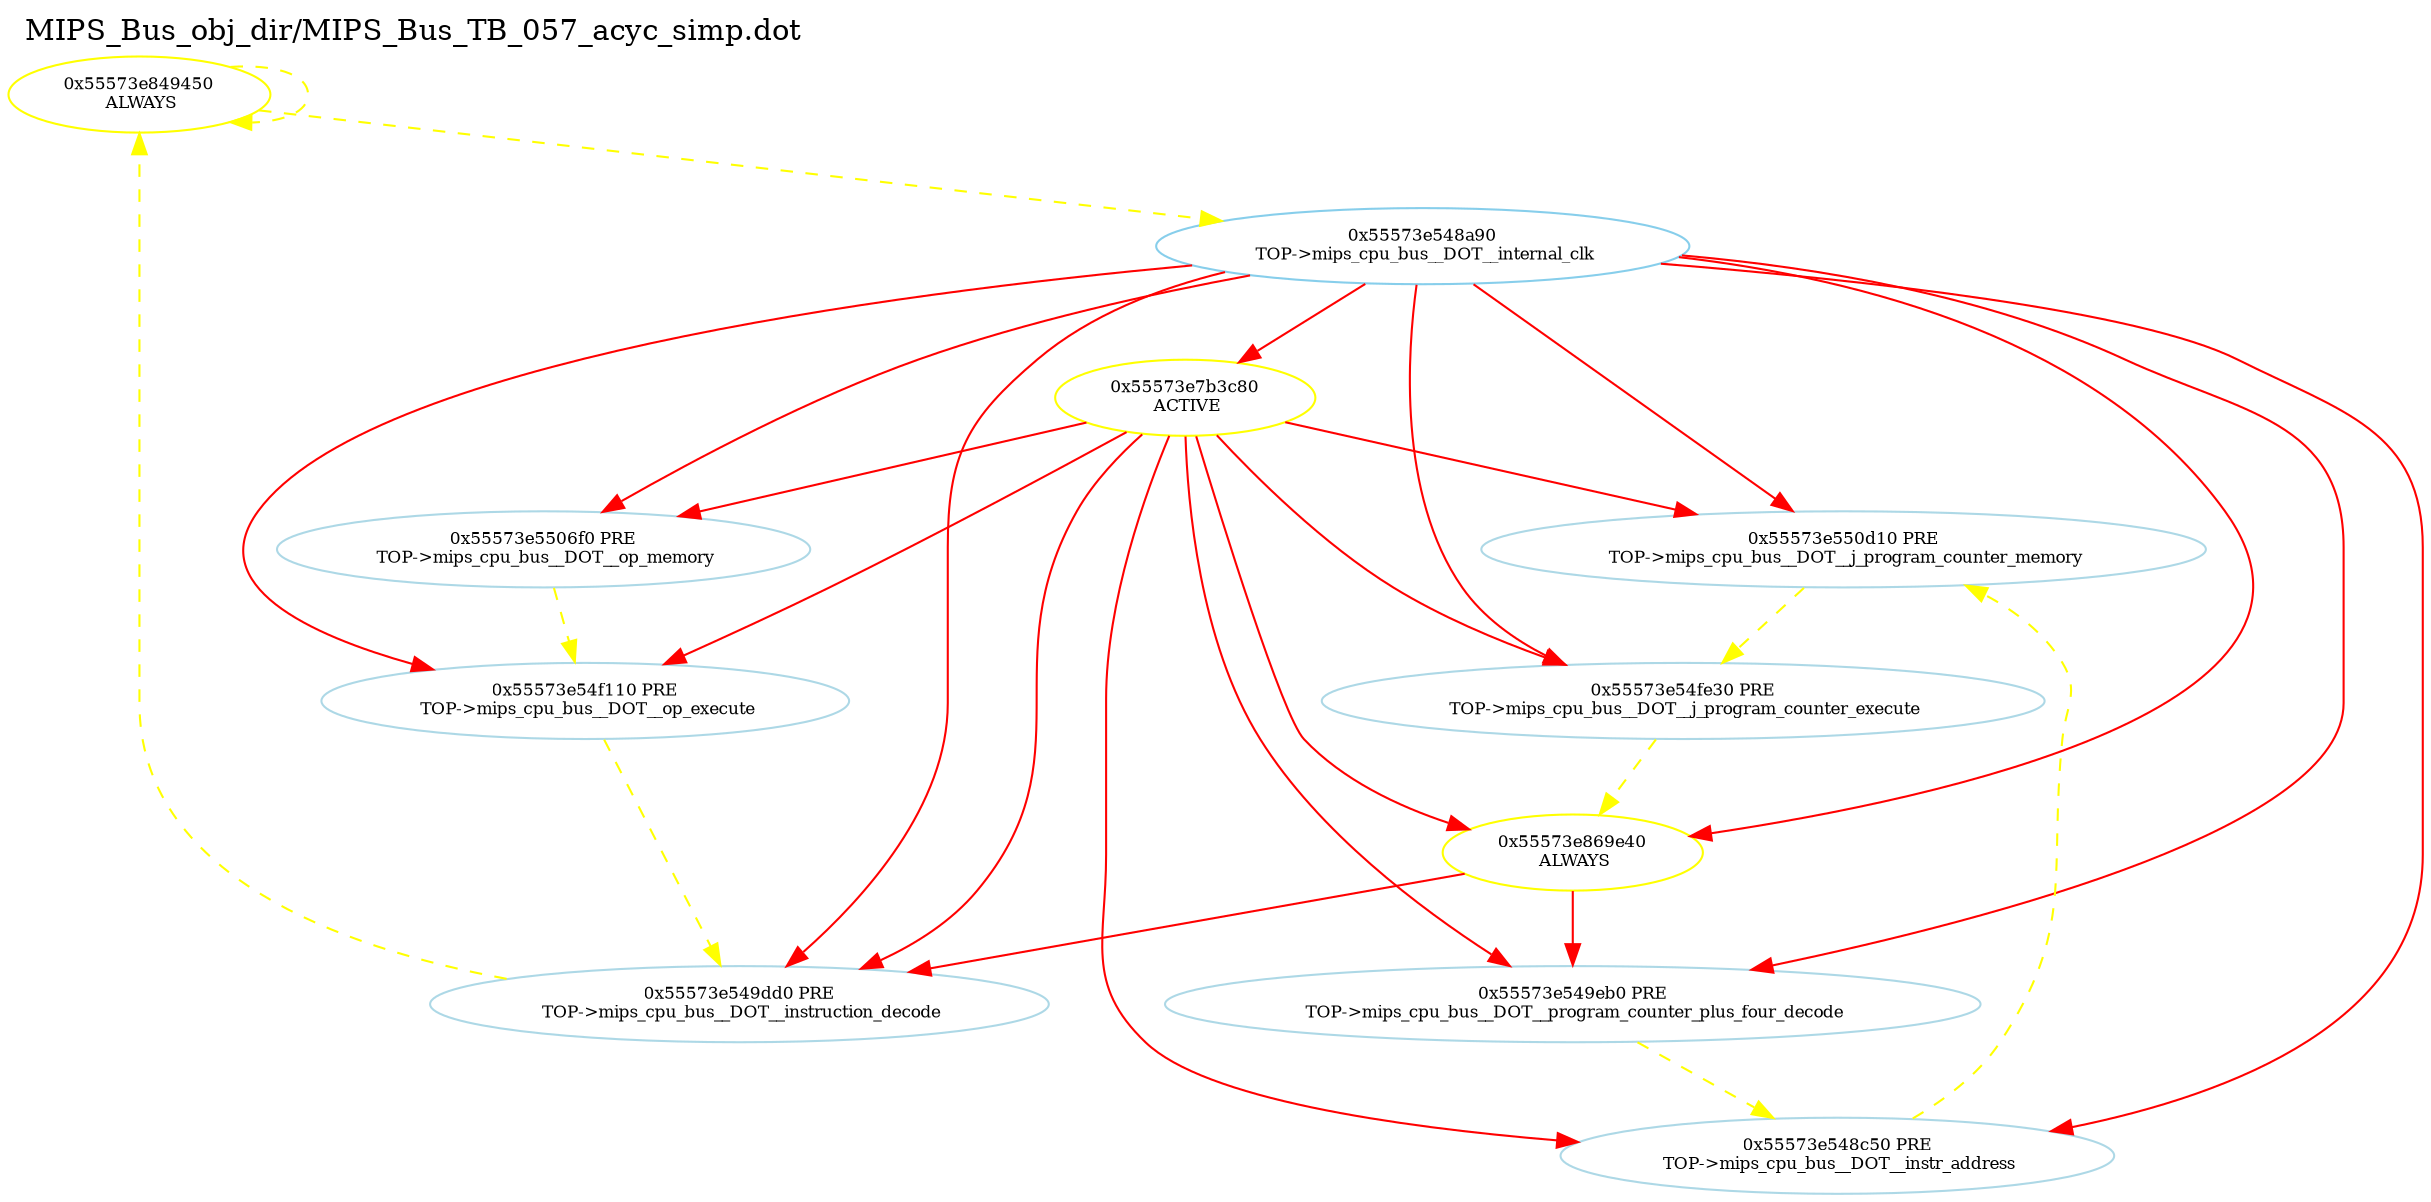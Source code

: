 digraph v3graph {
	graph	[label="MIPS_Bus_obj_dir/MIPS_Bus_TB_057_acyc_simp.dot",
		 labelloc=t, labeljust=l,
		 //size="7.5,10",
		 rankdir=TB];
	n0	[fontsize=8 label="0x55573e849450\n ALWAYS", color=yellow];
	n1	[fontsize=8 label="0x55573e548a90\n TOP->mips_cpu_bus__DOT__internal_clk", color=skyblue];
	n2	[fontsize=8 label="0x55573e549dd0 PRE\n TOP->mips_cpu_bus__DOT__instruction_decode", color=lightblue];
	n3	[fontsize=8 label="0x55573e7b3c80\n ACTIVE", color=yellow];
	n4	[fontsize=8 label="0x55573e550d10 PRE\n TOP->mips_cpu_bus__DOT__j_program_counter_memory", color=lightblue];
	n5	[fontsize=8 label="0x55573e548c50 PRE\n TOP->mips_cpu_bus__DOT__instr_address", color=lightblue];
	n6	[fontsize=8 label="0x55573e549eb0 PRE\n TOP->mips_cpu_bus__DOT__program_counter_plus_four_decode", color=lightblue];
	n7	[fontsize=8 label="0x55573e869e40\n ALWAYS", color=yellow];
	n8	[fontsize=8 label="0x55573e54fe30 PRE\n TOP->mips_cpu_bus__DOT__j_program_counter_execute", color=lightblue];
	n9	[fontsize=8 label="0x55573e54f110 PRE\n TOP->mips_cpu_bus__DOT__op_execute", color=lightblue];
	n10	[fontsize=8 label="0x55573e5506f0 PRE\n TOP->mips_cpu_bus__DOT__op_memory", color=lightblue];
	n0 -> n0 [fontsize=8 label="" weight=3 color=yellow style=dashed];
	n0 -> n1 [fontsize=8 label="" weight=1 color=yellow style=dashed];
	n1 -> n3 [fontsize=8 label="" weight=8 color=red];
	n1 -> n10 [fontsize=8 label="" weight=32 color=red];
	n1 -> n9 [fontsize=8 label="" weight=32 color=red];
	n1 -> n8 [fontsize=8 label="" weight=32 color=red];
	n1 -> n7 [fontsize=8 label="" weight=32 color=red];
	n1 -> n6 [fontsize=8 label="" weight=32 color=red];
	n1 -> n2 [fontsize=8 label="" weight=32 color=red];
	n1 -> n5 [fontsize=8 label="" weight=32 color=red];
	n1 -> n4 [fontsize=8 label="" weight=32 color=red];
	n2 -> n0 [fontsize=8 label="" weight=3 color=yellow style=dashed];
	n3 -> n7 [fontsize=8 label="" weight=32 color=red];
	n3 -> n4 [fontsize=8 label="" weight=32 color=red];
	n3 -> n5 [fontsize=8 label="" weight=32 color=red];
	n3 -> n2 [fontsize=8 label="" weight=32 color=red];
	n3 -> n6 [fontsize=8 label="" weight=32 color=red];
	n3 -> n8 [fontsize=8 label="" weight=32 color=red];
	n3 -> n9 [fontsize=8 label="" weight=32 color=red];
	n3 -> n10 [fontsize=8 label="" weight=32 color=red];
	n4 -> n8 [fontsize=8 label="" weight=3 color=yellow style=dashed];
	n5 -> n4 [fontsize=8 label="" weight=3 color=yellow style=dashed];
	n6 -> n5 [fontsize=8 label="" weight=3 color=yellow style=dashed];
	n7 -> n6 [fontsize=8 label="" weight=32 color=red];
	n7 -> n2 [fontsize=8 label="" weight=32 color=red];
	n8 -> n7 [fontsize=8 label="" weight=3 color=yellow style=dashed];
	n9 -> n2 [fontsize=8 label="" weight=3 color=yellow style=dashed];
	n10 -> n9 [fontsize=8 label="" weight=3 color=yellow style=dashed];
}
